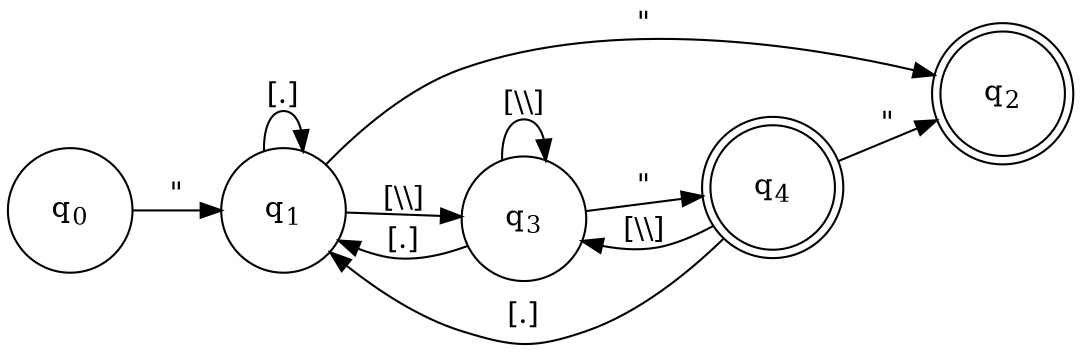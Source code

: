 digraph FFA {
rankdir=LR
node [shape=circle]
q0->q1 [label="\""]
q1->q1 [label="[.]"]
q1->q2 [label="\""]
q1->q3 [label="[\\\\]"]
q3->q1 [label="[.]"]
q3->q4 [label="\""]
q3->q3 [label="[\\\\]"]
q4->q1 [label="[.]"]
q4->q2 [label="\""]
q4->q3 [label="[\\\\]"]
q0 [label=<<TABLE BORDER="0"><TR><TD>q<SUB>0</SUB></TD></TR></TABLE>>]
q1 [label=<<TABLE BORDER="0"><TR><TD>q<SUB>1</SUB></TD></TR></TABLE>>]
q2 [label=<<TABLE BORDER="0"><TR><TD>q<SUB>2</SUB></TD></TR></TABLE>>,shape=doublecircle]
q3 [label=<<TABLE BORDER="0"><TR><TD>q<SUB>3</SUB></TD></TR></TABLE>>]
q4 [label=<<TABLE BORDER="0"><TR><TD>q<SUB>4</SUB></TD></TR></TABLE>>,shape=doublecircle]
q2,q4,q2,q4 [shape=doublecircle]
}

